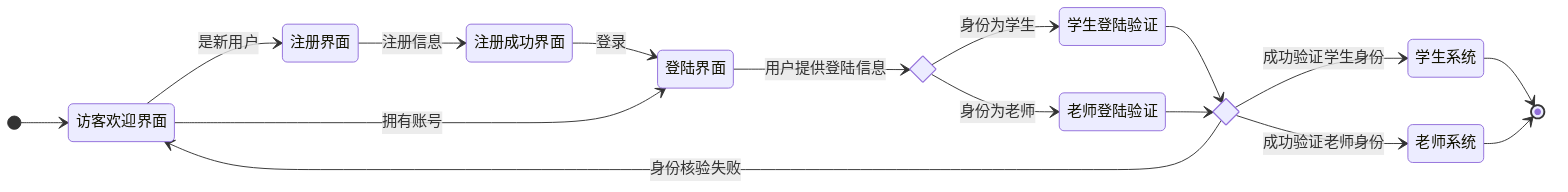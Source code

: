 stateDiagram-v2
direction LR
    [*] --> 访客欢迎界面

    访客欢迎界面 --> 注册界面: 是新用户
    注册界面 --> 注册成功界面: 注册信息
    注册成功界面 --> 登陆界面: 登录

    访客欢迎界面 --> 登陆界面: 拥有账号

    state LoginBranch <<choice>>
    登陆界面 --> LoginBranch: 用户提供登陆信息
    LoginBranch --> 学生登陆验证: 身份为学生
    LoginBranch --> 老师登陆验证: 身份为老师

    state PswdCheck <<choice>>
    学生登陆验证 --> PswdCheck 
    老师登陆验证 --> PswdCheck 
    PswdCheck --> 访客欢迎界面: 身份核验失败
    PswdCheck --> 学生系统: 成功验证学生身份
    PswdCheck --> 老师系统: 成功验证老师身份

    学生系统 --> [*]
    老师系统 --> [*]